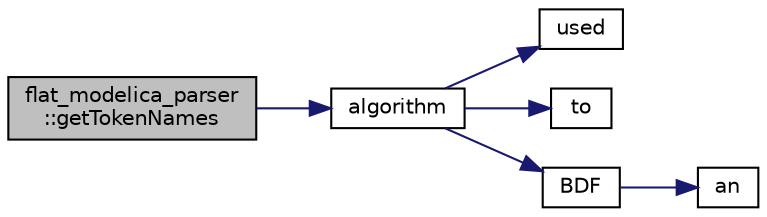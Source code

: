 digraph "flat_modelica_parser::getTokenNames"
{
  edge [fontname="Helvetica",fontsize="10",labelfontname="Helvetica",labelfontsize="10"];
  node [fontname="Helvetica",fontsize="10",shape=record];
  rankdir="LR";
  Node609 [label="flat_modelica_parser\l::getTokenNames",height=0.2,width=0.4,color="black", fillcolor="grey75", style="filled", fontcolor="black"];
  Node609 -> Node610 [color="midnightblue",fontsize="10",style="solid",fontname="Helvetica"];
  Node610 [label="algorithm",height=0.2,width=0.4,color="black", fillcolor="white", style="filled",URL="$da/d25/_c_vode_set_options_8m.html#a3d2c2689ee41263c52ff10660bfd68f5"];
  Node610 -> Node611 [color="midnightblue",fontsize="10",style="solid",fontname="Helvetica"];
  Node611 [label="used",height=0.2,width=0.4,color="black", fillcolor="white", style="filled",URL="$da/d25/_c_vode_set_options_8m.html#a11233cb8dd1c3244481b806257aaf22c"];
  Node610 -> Node612 [color="midnightblue",fontsize="10",style="solid",fontname="Helvetica"];
  Node612 [label="to",height=0.2,width=0.4,color="black", fillcolor="white", style="filled",URL="$da/de3/mkin_fer_tron__dns_8m.html#a6ba239c272ac277a003d1e03d88eb4d3"];
  Node610 -> Node613 [color="midnightblue",fontsize="10",style="solid",fontname="Helvetica"];
  Node613 [label="BDF",height=0.2,width=0.4,color="black", fillcolor="white", style="filled",URL="$da/d25/_c_vode_set_options_8m.html#afadfb536f3755222f370debfd96d164a"];
  Node613 -> Node614 [color="midnightblue",fontsize="10",style="solid",fontname="Helvetica"];
  Node614 [label="an",height=0.2,width=0.4,color="black", fillcolor="white", style="filled",URL="$d2/dd0/_c_vode_sens_init_8m.html#a17bdad27655f3bf889d3f9621d7575de"];
}
